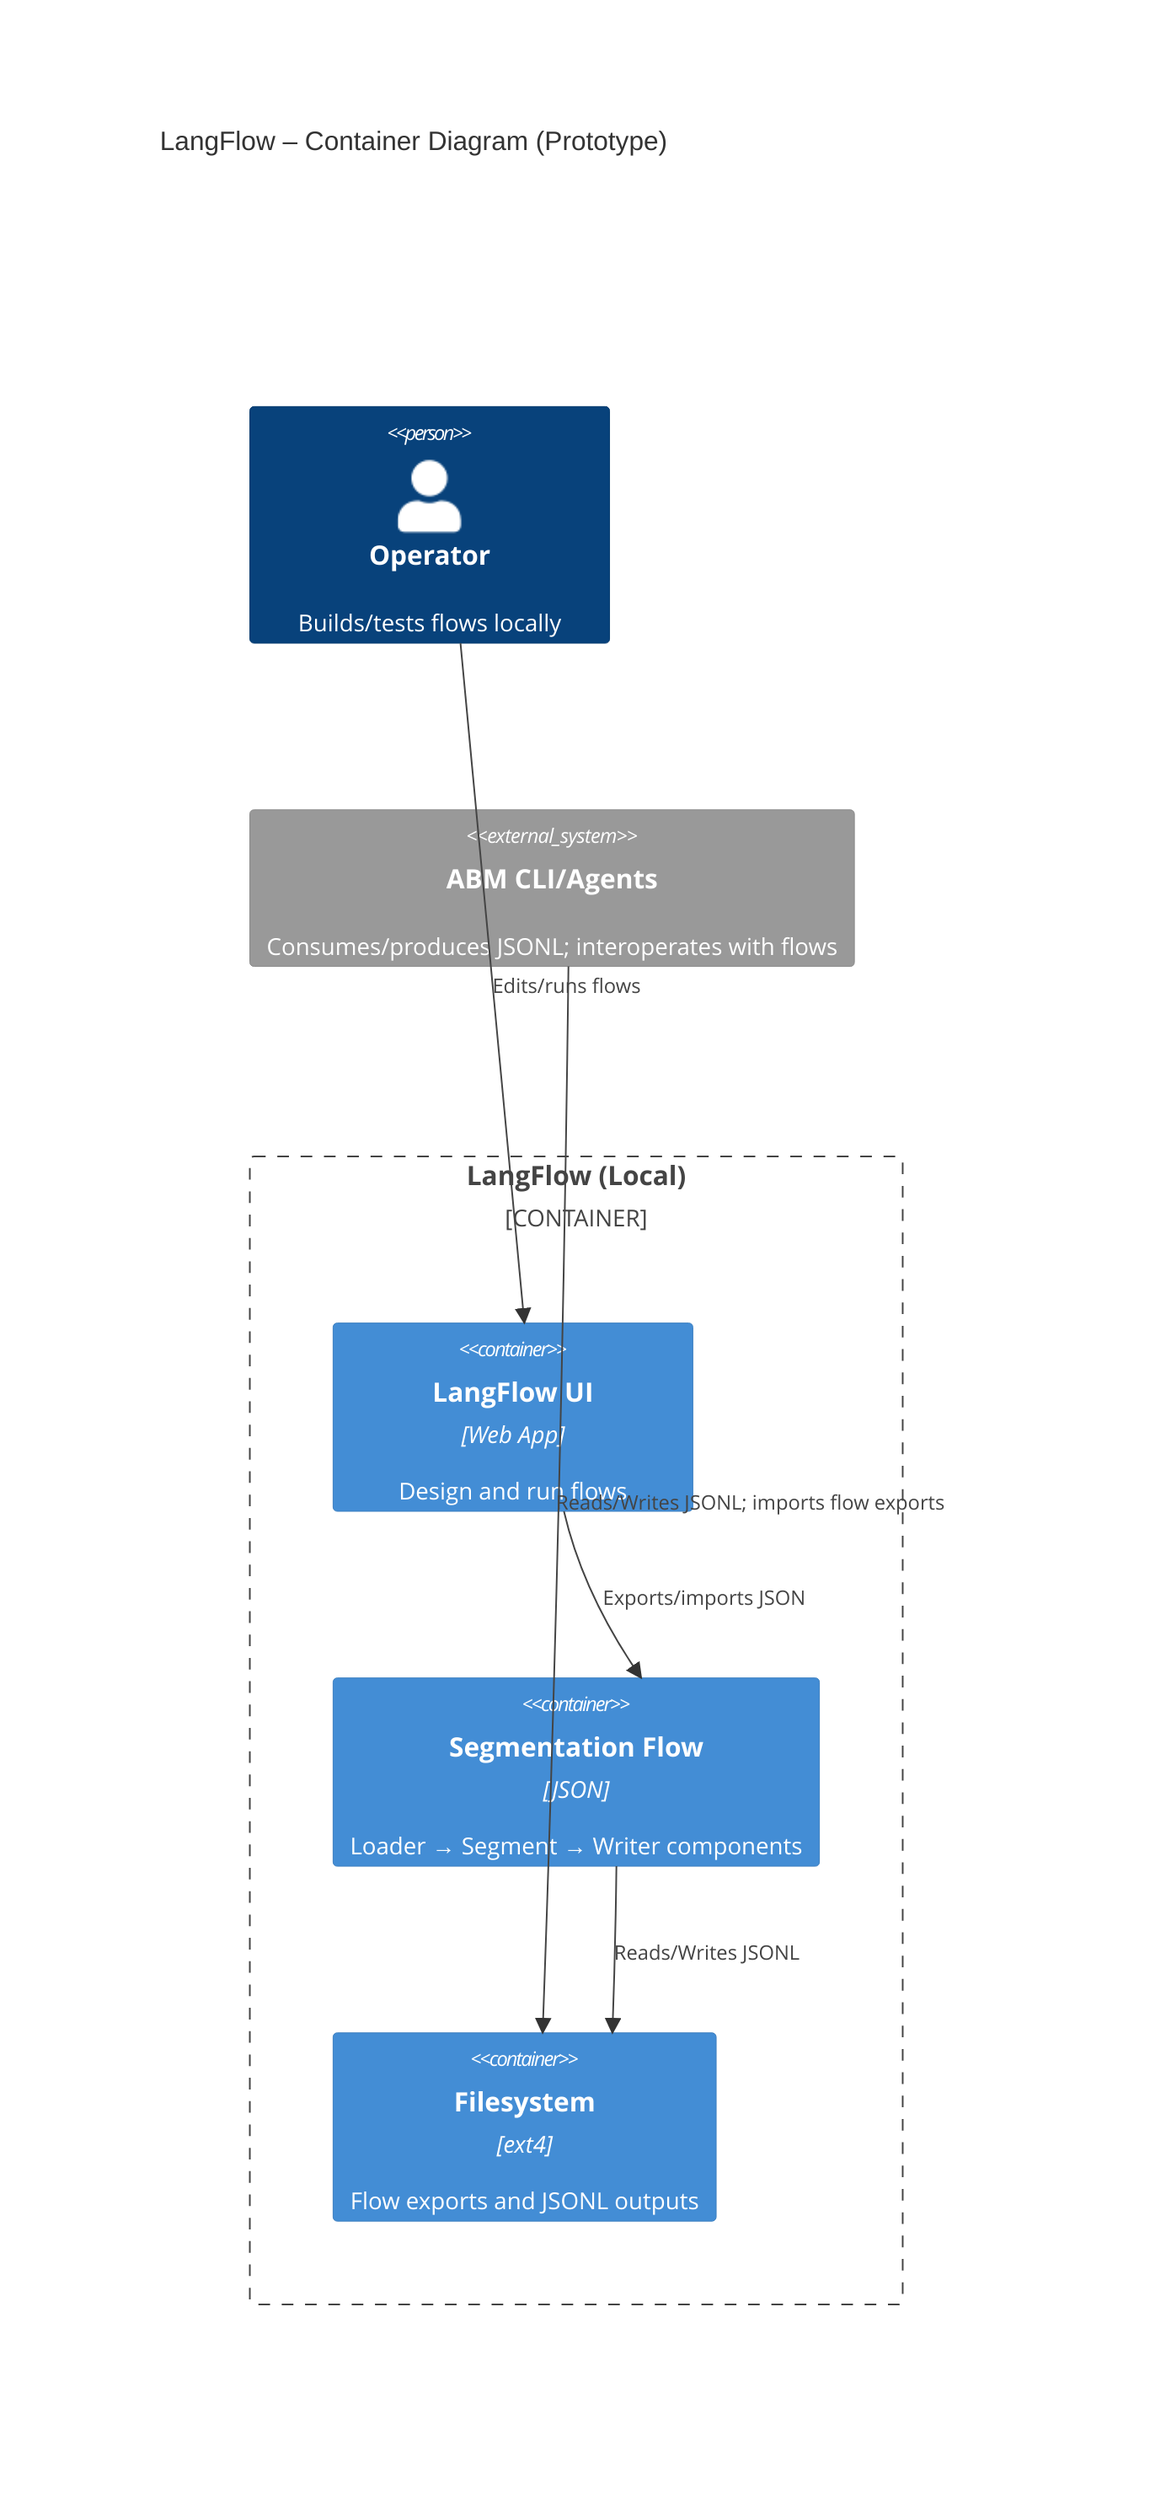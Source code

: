 C4Container
    title LangFlow – Container Diagram (Prototype)

    Person(operator, "Operator", "Builds/tests flows locally")

    Container_Boundary(langflow, "LangFlow (Local)") {
      Container(ui, "LangFlow UI", "Web App", "Design and run flows")
      Container(flow, "Segmentation Flow", "JSON", "Loader → Segment → Writer components")
      Container(fs, "Filesystem", "ext4", "Flow exports and JSONL outputs")
    }

    System_Ext(abm, "ABM CLI/Agents", "Consumes/produces JSONL; interoperates with flows")

    Rel(operator, ui, "Edits/runs flows")
    Rel(ui, flow, "Exports/imports JSON")
    Rel(flow, fs, "Reads/Writes JSONL")
    Rel(abm, fs, "Reads/Writes JSONL; imports flow exports")

    UpdateLayoutConfig($c4ShapeInRow="3", $c4BoundaryInRow="1")